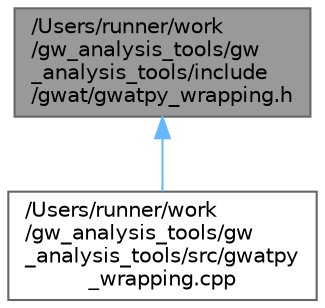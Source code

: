 digraph "/Users/runner/work/gw_analysis_tools/gw_analysis_tools/include/gwat/gwatpy_wrapping.h"
{
 // LATEX_PDF_SIZE
  bgcolor="transparent";
  edge [fontname=Helvetica,fontsize=10,labelfontname=Helvetica,labelfontsize=10];
  node [fontname=Helvetica,fontsize=10,shape=box,height=0.2,width=0.4];
  Node1 [label="/Users/runner/work\l/gw_analysis_tools/gw\l_analysis_tools/include\l/gwat/gwatpy_wrapping.h",height=0.2,width=0.4,color="gray40", fillcolor="grey60", style="filled", fontcolor="black",tooltip=" "];
  Node1 -> Node2 [dir="back",color="steelblue1",style="solid"];
  Node2 [label="/Users/runner/work\l/gw_analysis_tools/gw\l_analysis_tools/src/gwatpy\l_wrapping.cpp",height=0.2,width=0.4,color="grey40", fillcolor="white", style="filled",URL="$gwatpy__wrapping_8cpp.html",tooltip=" "];
}

